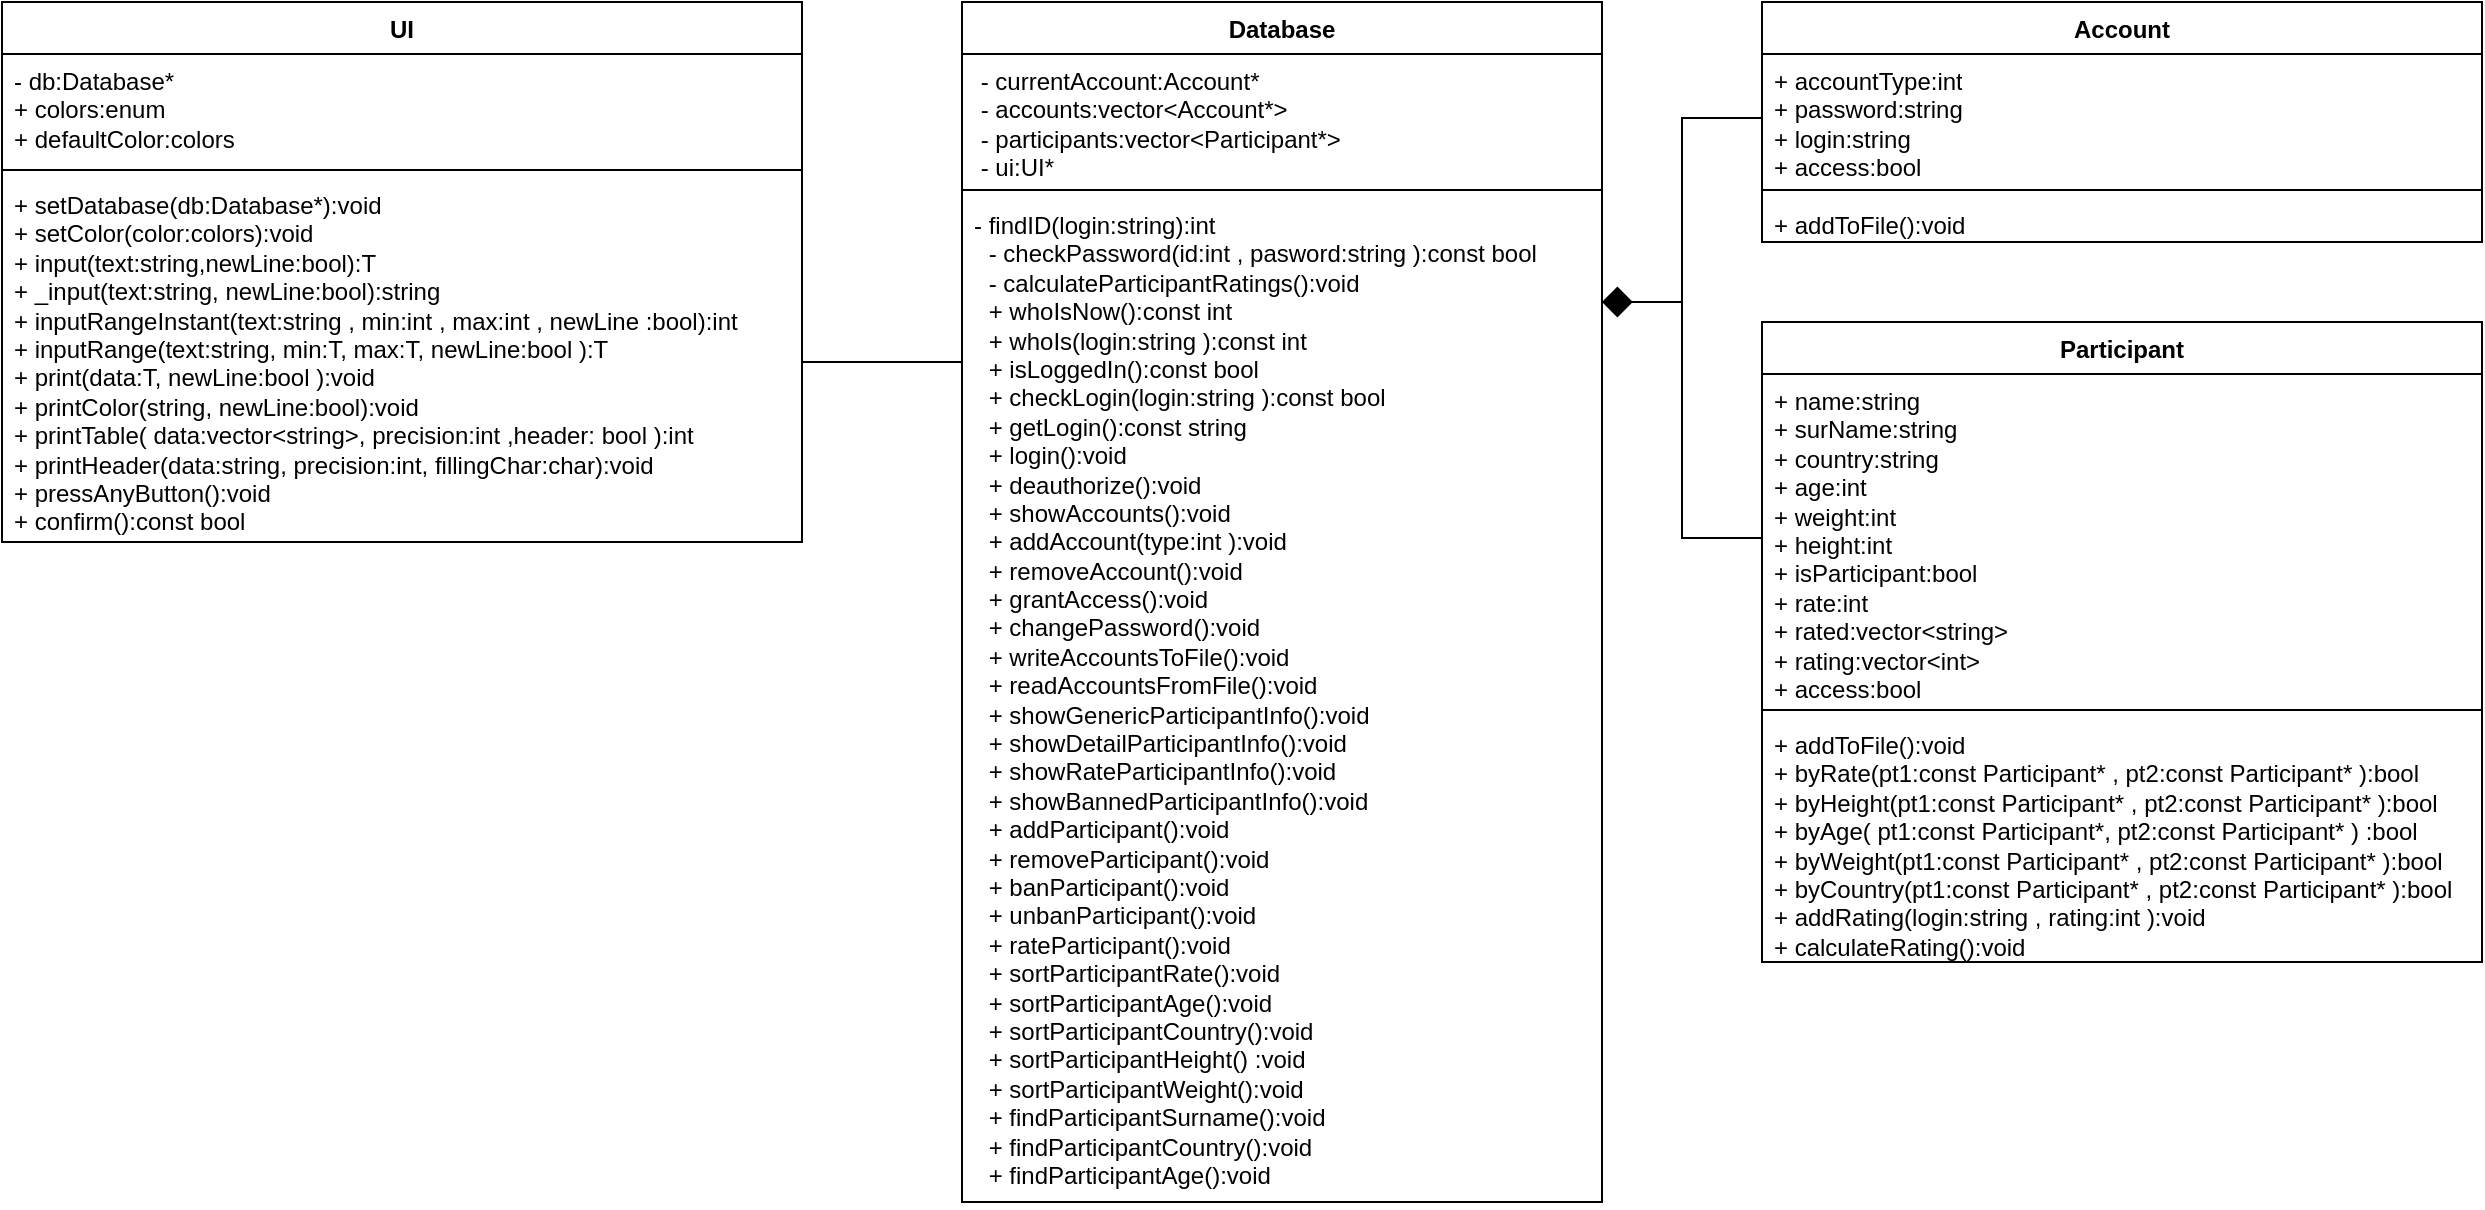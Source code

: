 <mxfile version="24.3.1" type="github">
  <diagram id="C5RBs43oDa-KdzZeNtuy" name="Page-1">
    <mxGraphModel dx="1257" dy="671" grid="1" gridSize="10" guides="1" tooltips="1" connect="1" arrows="1" fold="1" page="1" pageScale="1" pageWidth="827" pageHeight="1169" math="0" shadow="0">
      <root>
        <mxCell id="WIyWlLk6GJQsqaUBKTNV-0" />
        <mxCell id="WIyWlLk6GJQsqaUBKTNV-1" parent="WIyWlLk6GJQsqaUBKTNV-0" />
        <mxCell id="-oNcuIuCmFkQ8faYrNBV-1" value="UI" style="swimlane;fontStyle=1;align=center;verticalAlign=top;childLayout=stackLayout;horizontal=1;startSize=26;horizontalStack=0;resizeParent=1;resizeParentMax=0;resizeLast=0;collapsible=1;marginBottom=0;whiteSpace=wrap;html=1;" parent="WIyWlLk6GJQsqaUBKTNV-1" vertex="1">
          <mxGeometry x="240" y="120" width="400" height="270" as="geometry">
            <mxRectangle x="640" y="120" width="50" height="30" as="alternateBounds" />
          </mxGeometry>
        </mxCell>
        <mxCell id="-oNcuIuCmFkQ8faYrNBV-2" value="&lt;div&gt;- db:Database*&lt;/div&gt;&lt;div&gt;+ colors:enum&lt;/div&gt;&lt;div&gt;+ defaultColor:colors&lt;/div&gt;&lt;div&gt;&lt;br&gt;&lt;/div&gt;" style="text;strokeColor=none;fillColor=none;align=left;verticalAlign=top;spacingLeft=4;spacingRight=4;overflow=hidden;rotatable=0;points=[[0,0.5],[1,0.5]];portConstraint=eastwest;whiteSpace=wrap;html=1;" parent="-oNcuIuCmFkQ8faYrNBV-1" vertex="1">
          <mxGeometry y="26" width="400" height="54" as="geometry" />
        </mxCell>
        <mxCell id="-oNcuIuCmFkQ8faYrNBV-3" value="" style="line;strokeWidth=1;fillColor=none;align=left;verticalAlign=middle;spacingTop=-1;spacingLeft=3;spacingRight=3;rotatable=0;labelPosition=right;points=[];portConstraint=eastwest;strokeColor=inherit;" parent="-oNcuIuCmFkQ8faYrNBV-1" vertex="1">
          <mxGeometry y="80" width="400" height="8" as="geometry" />
        </mxCell>
        <mxCell id="-oNcuIuCmFkQ8faYrNBV-4" value="&lt;div&gt;+ setDatabase(db:Database*):void&lt;/div&gt;&lt;div&gt;+ setColor(color:colors):void&lt;/div&gt;&lt;div&gt;+ input(text:string,newLine:bool):T&lt;/div&gt;&lt;div&gt;+ _input(text:string, newLine:bool):string&lt;/div&gt;&lt;div&gt;+ inputRangeInstant(text:string , min:int , max:int , newLine :bool):int&lt;br&gt;+ inputRange(text:string, min:T, max:T, newLine:bool ):T&lt;br&gt;+ print(data:T, newLine:bool ):void&lt;br&gt;+ printColor(string,  newLine:bool):void&lt;br&gt;+ printTable( data:vector&amp;lt;string&amp;gt;, precision:int ,header: bool ):int&lt;br&gt;+ printHeader(data:string, precision:int, fillingChar:char):void&lt;br&gt;+ pressAnyButton():void&lt;br&gt;+ confirm():const bool&lt;br&gt;&lt;/div&gt;" style="text;strokeColor=none;fillColor=none;align=left;verticalAlign=top;spacingLeft=4;spacingRight=4;overflow=hidden;rotatable=0;points=[[0,0.5],[1,0.5]];portConstraint=eastwest;whiteSpace=wrap;html=1;" parent="-oNcuIuCmFkQ8faYrNBV-1" vertex="1">
          <mxGeometry y="88" width="400" height="182" as="geometry" />
        </mxCell>
        <mxCell id="rPSDK5EYGJ49EbGCAv0--3" style="edgeStyle=orthogonalEdgeStyle;rounded=0;orthogonalLoop=1;jettySize=auto;html=1;exitX=1;exitY=0.25;exitDx=0;exitDy=0;entryX=0;entryY=0.5;entryDx=0;entryDy=0;endArrow=none;endFill=0;" edge="1" parent="WIyWlLk6GJQsqaUBKTNV-1" source="-oNcuIuCmFkQ8faYrNBV-5" target="-oNcuIuCmFkQ8faYrNBV-10">
          <mxGeometry relative="1" as="geometry">
            <Array as="points">
              <mxPoint x="1080" y="270" />
              <mxPoint x="1080" y="178" />
            </Array>
          </mxGeometry>
        </mxCell>
        <mxCell id="-oNcuIuCmFkQ8faYrNBV-5" value="Database" style="swimlane;fontStyle=1;align=center;verticalAlign=top;childLayout=stackLayout;horizontal=1;startSize=26;horizontalStack=0;resizeParent=1;resizeParentMax=0;resizeLast=0;collapsible=1;marginBottom=0;whiteSpace=wrap;html=1;" parent="WIyWlLk6GJQsqaUBKTNV-1" vertex="1">
          <mxGeometry x="720" y="120" width="320" height="600" as="geometry" />
        </mxCell>
        <mxCell id="-oNcuIuCmFkQ8faYrNBV-6" value="&amp;nbsp;- currentAccount:Account*&lt;div&gt;&amp;nbsp;- accounts:vector&amp;lt;Account*&amp;gt;&lt;/div&gt;&lt;div&gt;&amp;nbsp;- participants:vector&amp;lt;Participant*&amp;gt;&lt;/div&gt;&lt;div&gt;&amp;nbsp;- ui:UI*&lt;/div&gt;" style="text;strokeColor=none;fillColor=none;align=left;verticalAlign=top;spacingLeft=4;spacingRight=4;overflow=hidden;rotatable=0;points=[[0,0.5],[1,0.5]];portConstraint=eastwest;whiteSpace=wrap;html=1;" parent="-oNcuIuCmFkQ8faYrNBV-5" vertex="1">
          <mxGeometry y="26" width="320" height="64" as="geometry" />
        </mxCell>
        <mxCell id="-oNcuIuCmFkQ8faYrNBV-7" value="" style="line;strokeWidth=1;fillColor=none;align=left;verticalAlign=middle;spacingTop=-1;spacingLeft=3;spacingRight=3;rotatable=0;labelPosition=right;points=[];portConstraint=eastwest;strokeColor=inherit;" parent="-oNcuIuCmFkQ8faYrNBV-5" vertex="1">
          <mxGeometry y="90" width="320" height="8" as="geometry" />
        </mxCell>
        <mxCell id="-oNcuIuCmFkQ8faYrNBV-8" value="- findID(login:string):int&lt;p style=&quot;margin:0px;margin-left:4px;&quot;&gt;&amp;nbsp;- checkPassword(id:int , pasword:string ):const bool&lt;/p&gt;&lt;p style=&quot;margin:0px;margin-left:4px;&quot;&gt;&amp;nbsp;- calculateParticipantRatings():void&lt;/p&gt;&lt;p style=&quot;margin:0px;margin-left:4px;&quot;&gt;&amp;nbsp;+ whoIsNow():const int&lt;/p&gt;&lt;p style=&quot;margin:0px;margin-left:4px;&quot;&gt;&amp;nbsp;+ whoIs(login:string ):const int&lt;br&gt;&lt;/p&gt;&lt;p style=&quot;margin:0px;margin-left:4px;&quot;&gt;&amp;nbsp;+ isLoggedIn():const bool&lt;/p&gt;&lt;p style=&quot;margin:0px;margin-left:4px;&quot;&gt;&amp;nbsp;+ checkLogin(login:string ):const bool&lt;/p&gt;&lt;p style=&quot;margin:0px;margin-left:4px;&quot;&gt;&amp;nbsp;+ getLogin():const string&lt;/p&gt;&lt;p style=&quot;margin:0px;margin-left:4px;&quot;&gt;&amp;nbsp;+ login():void&lt;/p&gt;&lt;p style=&quot;margin:0px;margin-left:4px;&quot;&gt;&amp;nbsp;+ deauthorize():void&lt;br&gt;&amp;nbsp;+ showAccounts():void&lt;br&gt;&amp;nbsp;+ addAccount(type:int ):void&lt;br&gt;&amp;nbsp;+  removeAccount():void&lt;br&gt;&amp;nbsp;+ grantAccess():void&lt;br&gt;&amp;nbsp;+ changePassword():void&lt;br&gt;&amp;nbsp;+ writeAccountsToFile():void&lt;br&gt;&amp;nbsp;+ readAccountsFromFile():void&lt;br&gt;&amp;nbsp;+ showGenericParticipantInfo():void&lt;br&gt;&amp;nbsp;+ showDetailParticipantInfo():void&lt;br&gt;&amp;nbsp;+ showRateParticipantInfo():void&lt;br&gt;&amp;nbsp;+ showBannedParticipantInfo():void&lt;br&gt;&amp;nbsp;+ addParticipant():void&lt;br&gt;&amp;nbsp;+ removeParticipant():void&lt;br&gt;&amp;nbsp;+ banParticipant():void&lt;br&gt;&amp;nbsp;+ unbanParticipant():void&lt;br&gt;&amp;nbsp;+ rateParticipant():void&lt;br&gt;&amp;nbsp;+ sortParticipantRate():void&lt;br&gt;&amp;nbsp;+ sortParticipantAge():void&lt;br&gt;&amp;nbsp;+ sortParticipantCountry():void&lt;br&gt;&amp;nbsp;+ sortParticipantHeight() :void&lt;br&gt;&amp;nbsp;+ sortParticipantWeight():void&lt;br&gt;&amp;nbsp;+ findParticipantSurname():void&lt;br&gt;&amp;nbsp;+ findParticipantCountry():void&lt;br&gt;&amp;nbsp;+ findParticipantAge():void&lt;/p&gt;" style="text;strokeColor=none;fillColor=none;align=left;verticalAlign=top;spacingLeft=4;spacingRight=4;overflow=hidden;rotatable=0;points=[[0,0.5],[1,0.5]];portConstraint=eastwest;whiteSpace=wrap;html=1;" parent="-oNcuIuCmFkQ8faYrNBV-5" vertex="1">
          <mxGeometry y="98" width="320" height="502" as="geometry" />
        </mxCell>
        <mxCell id="-oNcuIuCmFkQ8faYrNBV-9" value="Account" style="swimlane;fontStyle=1;align=center;verticalAlign=top;childLayout=stackLayout;horizontal=1;startSize=26;horizontalStack=0;resizeParent=1;resizeParentMax=0;resizeLast=0;collapsible=1;marginBottom=0;whiteSpace=wrap;html=1;" parent="WIyWlLk6GJQsqaUBKTNV-1" vertex="1">
          <mxGeometry x="1120" y="120" width="360" height="120" as="geometry" />
        </mxCell>
        <mxCell id="-oNcuIuCmFkQ8faYrNBV-10" value="&lt;div&gt;+ accountType:int&lt;/div&gt;&lt;div&gt;+ password:string&lt;/div&gt;&lt;div&gt;+ login:string&lt;/div&gt;&lt;div&gt;+ access:bool&lt;/div&gt;" style="text;strokeColor=none;fillColor=none;align=left;verticalAlign=top;spacingLeft=4;spacingRight=4;overflow=hidden;rotatable=0;points=[[0,0.5],[1,0.5]];portConstraint=eastwest;whiteSpace=wrap;html=1;" parent="-oNcuIuCmFkQ8faYrNBV-9" vertex="1">
          <mxGeometry y="26" width="360" height="64" as="geometry" />
        </mxCell>
        <mxCell id="-oNcuIuCmFkQ8faYrNBV-11" value="" style="line;strokeWidth=1;fillColor=none;align=left;verticalAlign=middle;spacingTop=-1;spacingLeft=3;spacingRight=3;rotatable=0;labelPosition=right;points=[];portConstraint=eastwest;strokeColor=inherit;" parent="-oNcuIuCmFkQ8faYrNBV-9" vertex="1">
          <mxGeometry y="90" width="360" height="8" as="geometry" />
        </mxCell>
        <mxCell id="-oNcuIuCmFkQ8faYrNBV-12" value="+ addToFile():void" style="text;strokeColor=none;fillColor=none;align=left;verticalAlign=top;spacingLeft=4;spacingRight=4;overflow=hidden;rotatable=0;points=[[0,0.5],[1,0.5]];portConstraint=eastwest;whiteSpace=wrap;html=1;" parent="-oNcuIuCmFkQ8faYrNBV-9" vertex="1">
          <mxGeometry y="98" width="360" height="22" as="geometry" />
        </mxCell>
        <mxCell id="-oNcuIuCmFkQ8faYrNBV-13" value="Participant" style="swimlane;fontStyle=1;align=center;verticalAlign=top;childLayout=stackLayout;horizontal=1;startSize=26;horizontalStack=0;resizeParent=1;resizeParentMax=0;resizeLast=0;collapsible=1;marginBottom=0;whiteSpace=wrap;html=1;" parent="WIyWlLk6GJQsqaUBKTNV-1" vertex="1">
          <mxGeometry x="1120" y="280" width="360" height="320" as="geometry" />
        </mxCell>
        <mxCell id="-oNcuIuCmFkQ8faYrNBV-14" value="&lt;div&gt;+ name:string&lt;/div&gt;&lt;div&gt;+ surName:string&lt;/div&gt;&lt;div&gt;+ country:string&lt;/div&gt;&lt;div&gt;+ age:int&lt;/div&gt;&lt;div&gt;+ weight:int&lt;/div&gt;&lt;div&gt;+ height:int&lt;/div&gt;&lt;div&gt;+ isParticipant:bool&lt;/div&gt;&lt;div&gt;+ rate:int&lt;/div&gt;&lt;div&gt;+ rated:vector&amp;lt;string&amp;gt;&lt;/div&gt;&lt;div&gt;+ rating:vector&amp;lt;int&amp;gt;&lt;br&gt;&lt;/div&gt;&lt;div&gt;+ access:bool&lt;/div&gt;" style="text;strokeColor=none;fillColor=none;align=left;verticalAlign=top;spacingLeft=4;spacingRight=4;overflow=hidden;rotatable=0;points=[[0,0.5],[1,0.5]];portConstraint=eastwest;whiteSpace=wrap;html=1;" parent="-oNcuIuCmFkQ8faYrNBV-13" vertex="1">
          <mxGeometry y="26" width="360" height="164" as="geometry" />
        </mxCell>
        <mxCell id="-oNcuIuCmFkQ8faYrNBV-15" value="" style="line;strokeWidth=1;fillColor=none;align=left;verticalAlign=middle;spacingTop=-1;spacingLeft=3;spacingRight=3;rotatable=0;labelPosition=right;points=[];portConstraint=eastwest;strokeColor=inherit;" parent="-oNcuIuCmFkQ8faYrNBV-13" vertex="1">
          <mxGeometry y="190" width="360" height="8" as="geometry" />
        </mxCell>
        <mxCell id="-oNcuIuCmFkQ8faYrNBV-16" value="&lt;div&gt;+ addToFile():void&lt;/div&gt;&lt;div&gt;+ byRate(pt1:const Participant* , pt2:const Participant* ):bool&lt;br&gt;+ byHeight(pt1:const Participant* , pt2:const Participant* ):bool&lt;br&gt;+ byAge( pt1:const Participant*, pt2:const Participant* ) :bool&lt;br&gt;+ byWeight(pt1:const Participant* , pt2:const Participant* ):bool&lt;br&gt;+ byCountry(pt1:const Participant* , pt2:const Participant* ):bool&lt;br&gt;+ addRating(login:string , rating:int ):void&lt;br&gt;+ calculateRating():void&lt;/div&gt;" style="text;strokeColor=none;fillColor=none;align=left;verticalAlign=top;spacingLeft=4;spacingRight=4;overflow=hidden;rotatable=0;points=[[0,0.5],[1,0.5]];portConstraint=eastwest;whiteSpace=wrap;html=1;" parent="-oNcuIuCmFkQ8faYrNBV-13" vertex="1">
          <mxGeometry y="198" width="360" height="122" as="geometry" />
        </mxCell>
        <mxCell id="rPSDK5EYGJ49EbGCAv0--0" style="edgeStyle=orthogonalEdgeStyle;rounded=0;orthogonalLoop=1;jettySize=auto;html=1;endArrow=none;endFill=0;" edge="1" parent="WIyWlLk6GJQsqaUBKTNV-1" source="-oNcuIuCmFkQ8faYrNBV-4">
          <mxGeometry relative="1" as="geometry">
            <mxPoint x="720" y="300" as="targetPoint" />
            <Array as="points">
              <mxPoint x="720" y="300" />
              <mxPoint x="720" y="320" />
            </Array>
          </mxGeometry>
        </mxCell>
        <mxCell id="rPSDK5EYGJ49EbGCAv0--4" style="edgeStyle=orthogonalEdgeStyle;rounded=0;orthogonalLoop=1;jettySize=auto;html=1;entryX=1;entryY=0.25;entryDx=0;entryDy=0;endArrow=diamond;endFill=1;strokeWidth=1;endSize=13;" edge="1" parent="WIyWlLk6GJQsqaUBKTNV-1" source="-oNcuIuCmFkQ8faYrNBV-14" target="-oNcuIuCmFkQ8faYrNBV-5">
          <mxGeometry relative="1" as="geometry">
            <Array as="points">
              <mxPoint x="1080" y="388" />
              <mxPoint x="1080" y="270" />
            </Array>
          </mxGeometry>
        </mxCell>
      </root>
    </mxGraphModel>
  </diagram>
</mxfile>

